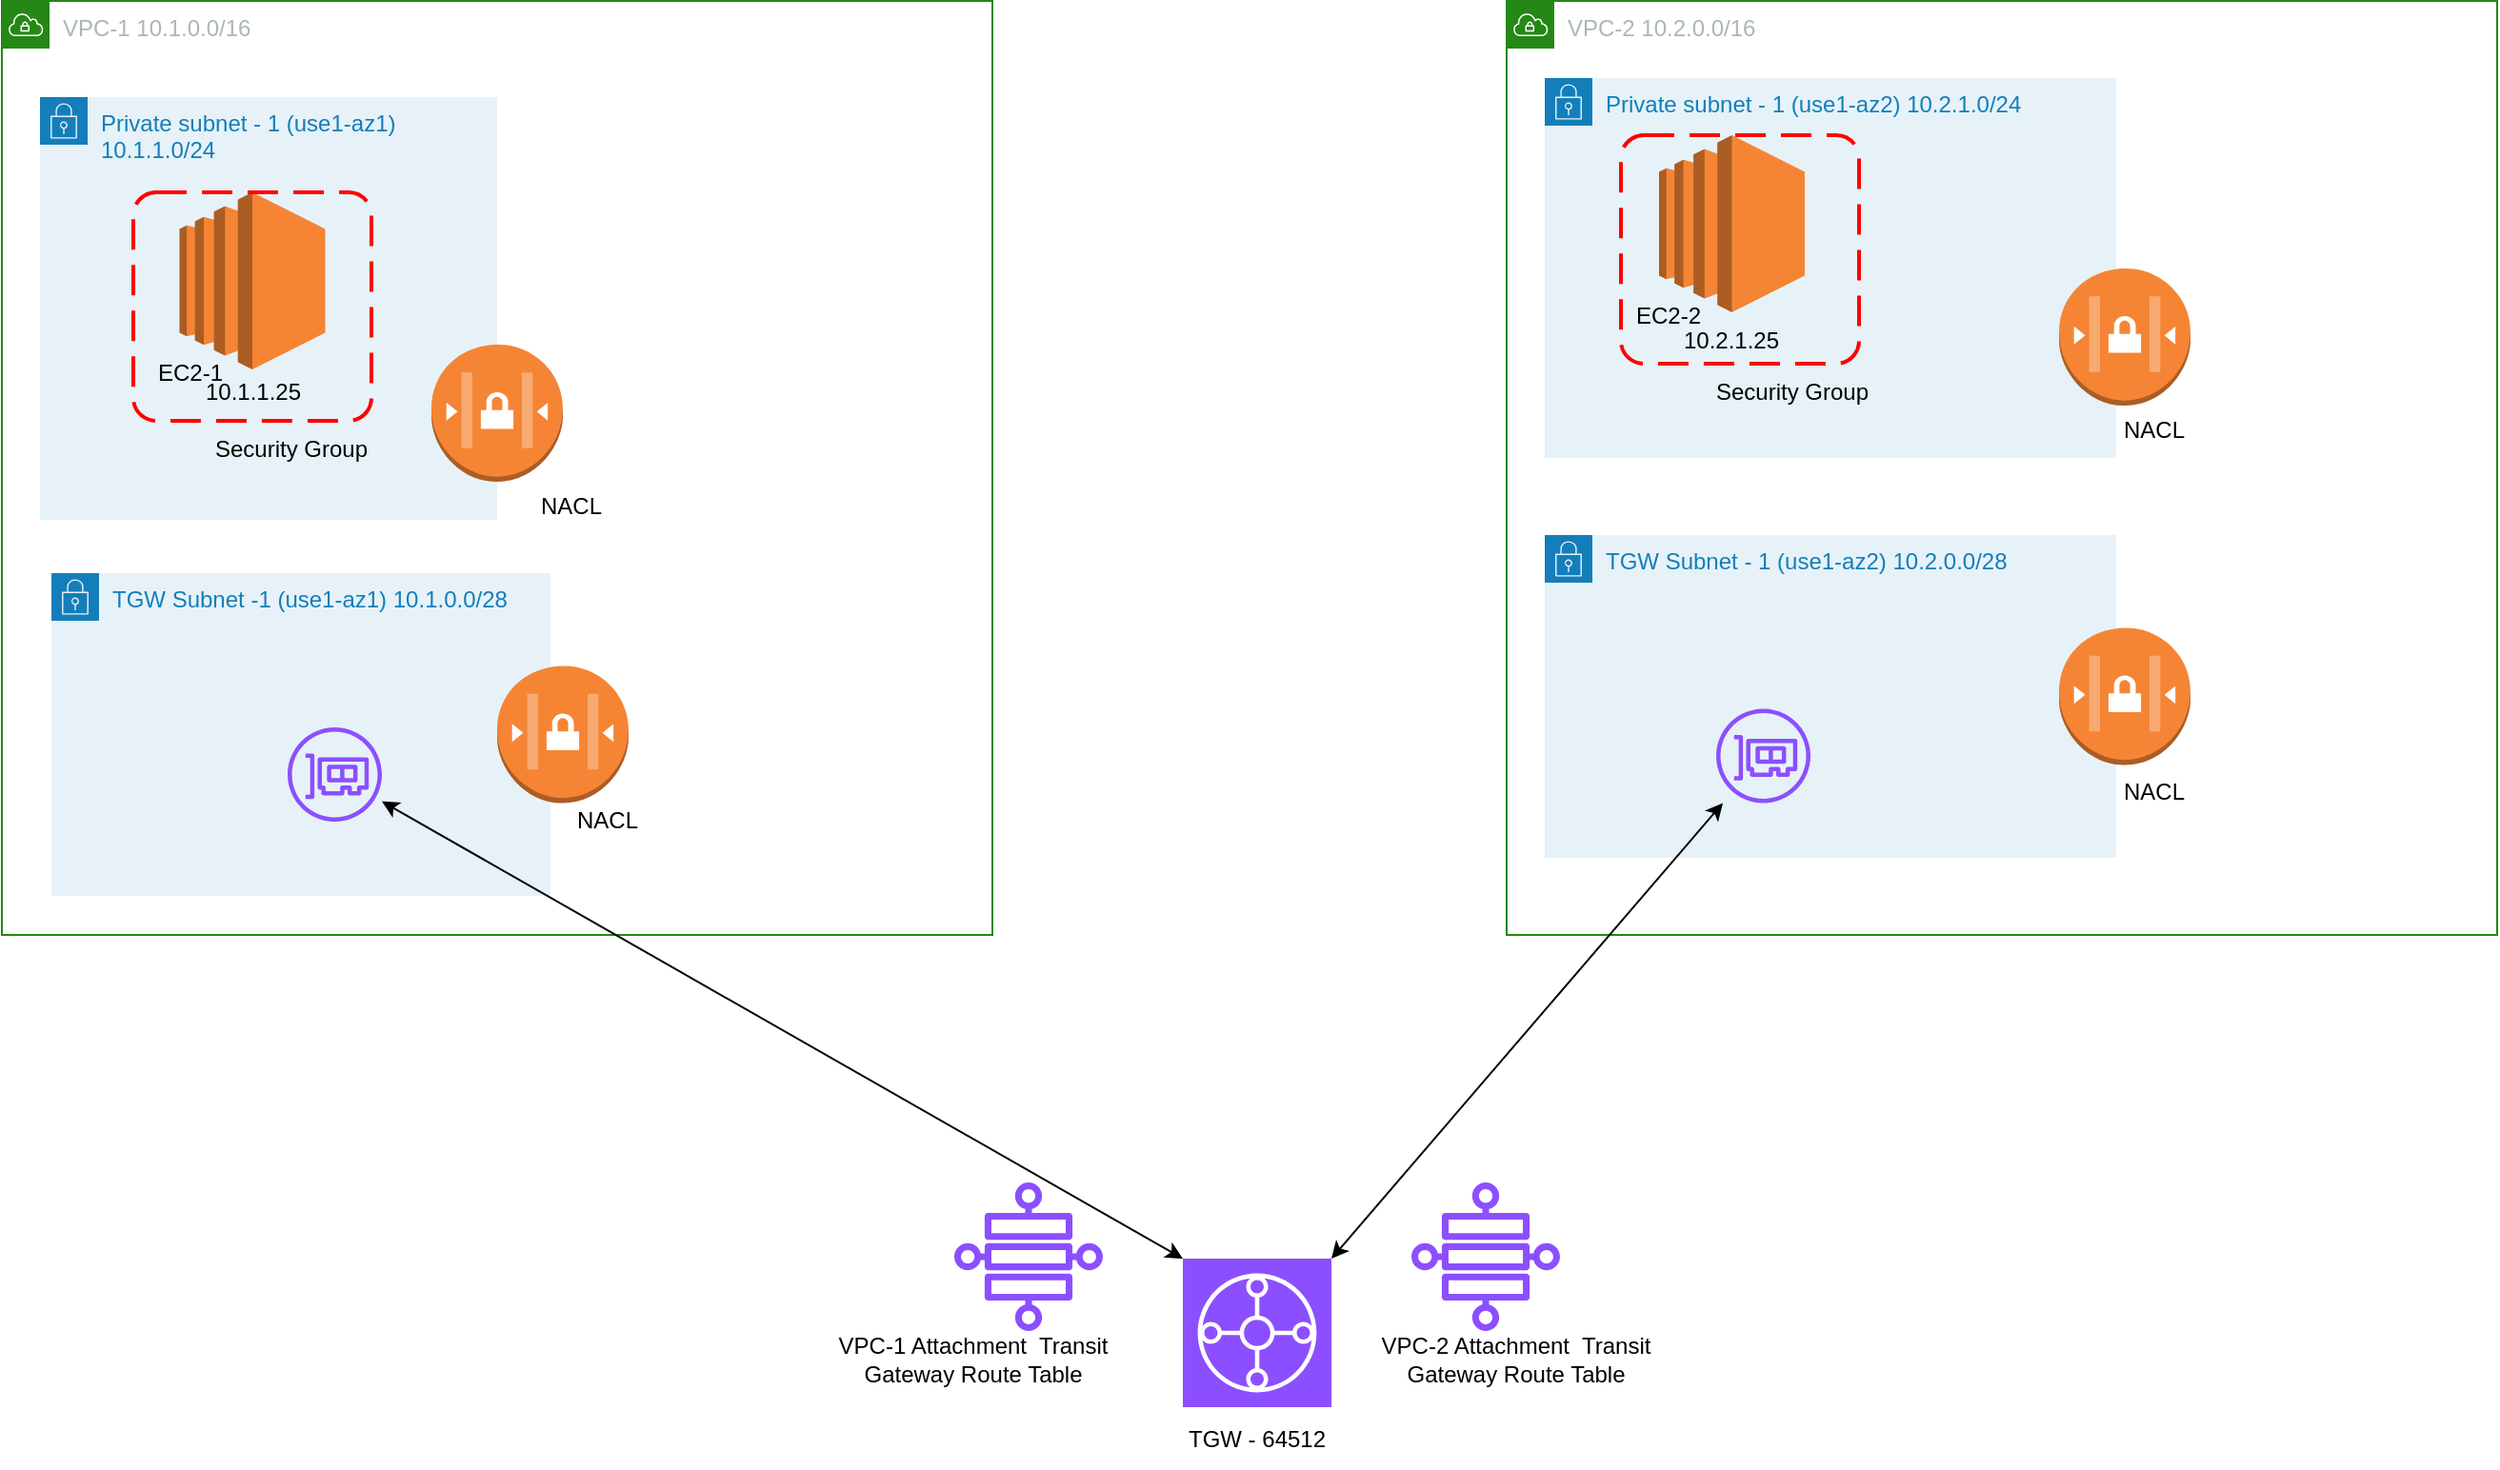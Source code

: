 <mxfile version="22.0.6" type="github">
  <diagram name="Page-1" id="VL7yp_dWvQ5L6_chmjko">
    <mxGraphModel dx="2764" dy="1038" grid="1" gridSize="10" guides="1" tooltips="1" connect="1" arrows="1" fold="1" page="1" pageScale="1" pageWidth="850" pageHeight="1100" math="0" shadow="0">
      <root>
        <mxCell id="0" />
        <mxCell id="1" parent="0" />
        <mxCell id="XXCkA9QYHhOvz2xSN1Pu-1" value="VPC-1 10.1.0.0/16" style="points=[[0,0],[0.25,0],[0.5,0],[0.75,0],[1,0],[1,0.25],[1,0.5],[1,0.75],[1,1],[0.75,1],[0.5,1],[0.25,1],[0,1],[0,0.75],[0,0.5],[0,0.25]];outlineConnect=0;gradientColor=none;html=1;whiteSpace=wrap;fontSize=12;fontStyle=0;container=1;pointerEvents=0;collapsible=0;recursiveResize=0;shape=mxgraph.aws4.group;grIcon=mxgraph.aws4.group_vpc;strokeColor=#248814;fillColor=none;verticalAlign=top;align=left;spacingLeft=30;fontColor=#AAB7B8;dashed=0;" vertex="1" parent="1">
          <mxGeometry x="-450" y="119.5" width="520" height="490.5" as="geometry" />
        </mxCell>
        <mxCell id="XXCkA9QYHhOvz2xSN1Pu-3" value="Private subnet - 1 (use1-az1) 10.1.1.0/24" style="points=[[0,0],[0.25,0],[0.5,0],[0.75,0],[1,0],[1,0.25],[1,0.5],[1,0.75],[1,1],[0.75,1],[0.5,1],[0.25,1],[0,1],[0,0.75],[0,0.5],[0,0.25]];outlineConnect=0;gradientColor=none;html=1;whiteSpace=wrap;fontSize=12;fontStyle=0;container=1;pointerEvents=0;collapsible=0;recursiveResize=0;shape=mxgraph.aws4.group;grIcon=mxgraph.aws4.group_security_group;grStroke=0;strokeColor=#147EBA;fillColor=#E6F2F8;verticalAlign=top;align=left;spacingLeft=30;fontColor=#147EBA;dashed=0;" vertex="1" parent="XXCkA9QYHhOvz2xSN1Pu-1">
          <mxGeometry x="20" y="50.5" width="240" height="222" as="geometry" />
        </mxCell>
        <mxCell id="XXCkA9QYHhOvz2xSN1Pu-5" value="" style="outlineConnect=0;dashed=0;verticalLabelPosition=bottom;verticalAlign=top;align=center;html=1;shape=mxgraph.aws3.ec2;fillColor=#F58534;gradientColor=none;" vertex="1" parent="XXCkA9QYHhOvz2xSN1Pu-3">
          <mxGeometry x="73.25" y="50" width="76.5" height="93" as="geometry" />
        </mxCell>
        <mxCell id="XXCkA9QYHhOvz2xSN1Pu-18" value="10.1.1.25" style="text;html=1;strokeColor=none;fillColor=none;align=center;verticalAlign=middle;whiteSpace=wrap;rounded=0;" vertex="1" parent="XXCkA9QYHhOvz2xSN1Pu-3">
          <mxGeometry x="81.5" y="140" width="60" height="30" as="geometry" />
        </mxCell>
        <mxCell id="XXCkA9QYHhOvz2xSN1Pu-8" value="" style="rounded=1;arcSize=10;dashed=1;strokeColor=#ff0000;fillColor=none;gradientColor=none;dashPattern=8 4;strokeWidth=2;" vertex="1" parent="XXCkA9QYHhOvz2xSN1Pu-3">
          <mxGeometry x="49" y="50" width="125" height="120" as="geometry" />
        </mxCell>
        <mxCell id="XXCkA9QYHhOvz2xSN1Pu-53" value="Security Group" style="text;html=1;strokeColor=none;fillColor=none;align=center;verticalAlign=middle;whiteSpace=wrap;rounded=0;" vertex="1" parent="XXCkA9QYHhOvz2xSN1Pu-3">
          <mxGeometry x="81.5" y="170" width="100" height="30" as="geometry" />
        </mxCell>
        <mxCell id="XXCkA9QYHhOvz2xSN1Pu-55" value="EC2-1" style="text;html=1;strokeColor=none;fillColor=none;align=center;verticalAlign=middle;whiteSpace=wrap;rounded=0;" vertex="1" parent="XXCkA9QYHhOvz2xSN1Pu-3">
          <mxGeometry x="49" y="130" width="60" height="30" as="geometry" />
        </mxCell>
        <mxCell id="XXCkA9QYHhOvz2xSN1Pu-16" value="TGW Subnet -1 (use1-az1) 10.1.0.0/28" style="points=[[0,0],[0.25,0],[0.5,0],[0.75,0],[1,0],[1,0.25],[1,0.5],[1,0.75],[1,1],[0.75,1],[0.5,1],[0.25,1],[0,1],[0,0.75],[0,0.5],[0,0.25]];outlineConnect=0;gradientColor=none;html=1;whiteSpace=wrap;fontSize=12;fontStyle=0;container=1;pointerEvents=0;collapsible=0;recursiveResize=0;shape=mxgraph.aws4.group;grIcon=mxgraph.aws4.group_security_group;grStroke=0;strokeColor=#147EBA;fillColor=#E6F2F8;verticalAlign=top;align=left;spacingLeft=30;fontColor=#147EBA;dashed=0;" vertex="1" parent="XXCkA9QYHhOvz2xSN1Pu-1">
          <mxGeometry x="26" y="300.5" width="262" height="169.5" as="geometry" />
        </mxCell>
        <mxCell id="XXCkA9QYHhOvz2xSN1Pu-7" value="" style="sketch=0;outlineConnect=0;fontColor=#232F3E;gradientColor=none;fillColor=#8C4FFF;strokeColor=none;dashed=0;verticalLabelPosition=bottom;verticalAlign=top;align=center;html=1;fontSize=12;fontStyle=0;aspect=fixed;pointerEvents=1;shape=mxgraph.aws4.elastic_network_interface;" vertex="1" parent="XXCkA9QYHhOvz2xSN1Pu-16">
          <mxGeometry x="124" y="81" width="49.5" height="49.5" as="geometry" />
        </mxCell>
        <mxCell id="XXCkA9QYHhOvz2xSN1Pu-10" value="" style="outlineConnect=0;dashed=0;verticalLabelPosition=bottom;verticalAlign=top;align=center;html=1;shape=mxgraph.aws3.network_access_controllist;fillColor=#F58534;gradientColor=none;" vertex="1" parent="XXCkA9QYHhOvz2xSN1Pu-1">
          <mxGeometry x="260" y="349.25" width="69" height="72" as="geometry" />
        </mxCell>
        <mxCell id="XXCkA9QYHhOvz2xSN1Pu-9" value="" style="outlineConnect=0;dashed=0;verticalLabelPosition=bottom;verticalAlign=top;align=center;html=1;shape=mxgraph.aws3.network_access_controllist;fillColor=#F58534;gradientColor=none;" vertex="1" parent="XXCkA9QYHhOvz2xSN1Pu-1">
          <mxGeometry x="225.5" y="180.5" width="69" height="72" as="geometry" />
        </mxCell>
        <mxCell id="XXCkA9QYHhOvz2xSN1Pu-42" value="NACL" style="text;html=1;strokeColor=none;fillColor=none;align=center;verticalAlign=middle;whiteSpace=wrap;rounded=0;" vertex="1" parent="XXCkA9QYHhOvz2xSN1Pu-1">
          <mxGeometry x="269" y="250.5" width="60" height="30" as="geometry" />
        </mxCell>
        <mxCell id="XXCkA9QYHhOvz2xSN1Pu-41" value="NACL" style="text;html=1;strokeColor=none;fillColor=none;align=center;verticalAlign=middle;whiteSpace=wrap;rounded=0;" vertex="1" parent="XXCkA9QYHhOvz2xSN1Pu-1">
          <mxGeometry x="288" y="415.5" width="60" height="30" as="geometry" />
        </mxCell>
        <mxCell id="XXCkA9QYHhOvz2xSN1Pu-4" value="" style="sketch=0;points=[[0,0,0],[0.25,0,0],[0.5,0,0],[0.75,0,0],[1,0,0],[0,1,0],[0.25,1,0],[0.5,1,0],[0.75,1,0],[1,1,0],[0,0.25,0],[0,0.5,0],[0,0.75,0],[1,0.25,0],[1,0.5,0],[1,0.75,0]];outlineConnect=0;fontColor=#232F3E;fillColor=#8C4FFF;strokeColor=#ffffff;dashed=0;verticalLabelPosition=bottom;verticalAlign=top;align=center;html=1;fontSize=12;fontStyle=0;aspect=fixed;shape=mxgraph.aws4.resourceIcon;resIcon=mxgraph.aws4.transit_gateway;" vertex="1" parent="1">
          <mxGeometry x="170" y="780" width="78" height="78" as="geometry" />
        </mxCell>
        <mxCell id="XXCkA9QYHhOvz2xSN1Pu-13" value="VPC-2 10.2.0.0/16" style="points=[[0,0],[0.25,0],[0.5,0],[0.75,0],[1,0],[1,0.25],[1,0.5],[1,0.75],[1,1],[0.75,1],[0.5,1],[0.25,1],[0,1],[0,0.75],[0,0.5],[0,0.25]];outlineConnect=0;gradientColor=none;html=1;whiteSpace=wrap;fontSize=12;fontStyle=0;container=1;pointerEvents=0;collapsible=0;recursiveResize=0;shape=mxgraph.aws4.group;grIcon=mxgraph.aws4.group_vpc;strokeColor=#248814;fillColor=none;verticalAlign=top;align=left;spacingLeft=30;fontColor=#AAB7B8;dashed=0;" vertex="1" parent="1">
          <mxGeometry x="340" y="119.5" width="520" height="490.5" as="geometry" />
        </mxCell>
        <mxCell id="XXCkA9QYHhOvz2xSN1Pu-15" value="Private subnet - 1 (use1-az2) 10.2.1.0/24" style="points=[[0,0],[0.25,0],[0.5,0],[0.75,0],[1,0],[1,0.25],[1,0.5],[1,0.75],[1,1],[0.75,1],[0.5,1],[0.25,1],[0,1],[0,0.75],[0,0.5],[0,0.25]];outlineConnect=0;gradientColor=none;html=1;whiteSpace=wrap;fontSize=12;fontStyle=0;container=1;pointerEvents=0;collapsible=0;recursiveResize=0;shape=mxgraph.aws4.group;grIcon=mxgraph.aws4.group_security_group;grStroke=0;strokeColor=#147EBA;fillColor=#E6F2F8;verticalAlign=top;align=left;spacingLeft=30;fontColor=#147EBA;dashed=0;" vertex="1" parent="XXCkA9QYHhOvz2xSN1Pu-13">
          <mxGeometry x="20" y="40.5" width="300" height="199.5" as="geometry" />
        </mxCell>
        <mxCell id="XXCkA9QYHhOvz2xSN1Pu-14" value="" style="outlineConnect=0;dashed=0;verticalLabelPosition=bottom;verticalAlign=top;align=center;html=1;shape=mxgraph.aws3.ec2;fillColor=#F58534;gradientColor=none;" vertex="1" parent="XXCkA9QYHhOvz2xSN1Pu-15">
          <mxGeometry x="60" y="30" width="76.5" height="93" as="geometry" />
        </mxCell>
        <mxCell id="XXCkA9QYHhOvz2xSN1Pu-19" value="10.2.1.25" style="text;html=1;strokeColor=none;fillColor=none;align=center;verticalAlign=middle;whiteSpace=wrap;rounded=0;" vertex="1" parent="XXCkA9QYHhOvz2xSN1Pu-15">
          <mxGeometry x="68.25" y="123" width="60" height="30" as="geometry" />
        </mxCell>
        <mxCell id="XXCkA9QYHhOvz2xSN1Pu-44" value="" style="rounded=1;arcSize=10;dashed=1;strokeColor=#ff0000;fillColor=none;gradientColor=none;dashPattern=8 4;strokeWidth=2;" vertex="1" parent="XXCkA9QYHhOvz2xSN1Pu-15">
          <mxGeometry x="40" y="30" width="125" height="120" as="geometry" />
        </mxCell>
        <mxCell id="XXCkA9QYHhOvz2xSN1Pu-54" value="Security Group" style="text;html=1;strokeColor=none;fillColor=none;align=center;verticalAlign=middle;whiteSpace=wrap;rounded=0;" vertex="1" parent="XXCkA9QYHhOvz2xSN1Pu-15">
          <mxGeometry x="80" y="150" width="100" height="30" as="geometry" />
        </mxCell>
        <mxCell id="XXCkA9QYHhOvz2xSN1Pu-57" value="EC2-2" style="text;html=1;strokeColor=none;fillColor=none;align=center;verticalAlign=middle;whiteSpace=wrap;rounded=0;" vertex="1" parent="XXCkA9QYHhOvz2xSN1Pu-15">
          <mxGeometry x="35" y="110" width="60" height="30" as="geometry" />
        </mxCell>
        <mxCell id="XXCkA9QYHhOvz2xSN1Pu-17" value="TGW Subnet - 1 (use1-az2) 10.2.0.0/28" style="points=[[0,0],[0.25,0],[0.5,0],[0.75,0],[1,0],[1,0.25],[1,0.5],[1,0.75],[1,1],[0.75,1],[0.5,1],[0.25,1],[0,1],[0,0.75],[0,0.5],[0,0.25]];outlineConnect=0;gradientColor=none;html=1;whiteSpace=wrap;fontSize=12;fontStyle=0;container=1;pointerEvents=0;collapsible=0;recursiveResize=0;shape=mxgraph.aws4.group;grIcon=mxgraph.aws4.group_security_group;grStroke=0;strokeColor=#147EBA;fillColor=#E6F2F8;verticalAlign=top;align=left;spacingLeft=30;fontColor=#147EBA;dashed=0;" vertex="1" parent="XXCkA9QYHhOvz2xSN1Pu-13">
          <mxGeometry x="20" y="280.5" width="300" height="169.5" as="geometry" />
        </mxCell>
        <mxCell id="XXCkA9QYHhOvz2xSN1Pu-28" value="" style="sketch=0;outlineConnect=0;fontColor=#232F3E;gradientColor=none;fillColor=#8C4FFF;strokeColor=none;dashed=0;verticalLabelPosition=bottom;verticalAlign=top;align=center;html=1;fontSize=12;fontStyle=0;aspect=fixed;pointerEvents=1;shape=mxgraph.aws4.elastic_network_interface;" vertex="1" parent="XXCkA9QYHhOvz2xSN1Pu-17">
          <mxGeometry x="90" y="91.25" width="49.5" height="49.5" as="geometry" />
        </mxCell>
        <mxCell id="XXCkA9QYHhOvz2xSN1Pu-29" value="" style="outlineConnect=0;dashed=0;verticalLabelPosition=bottom;verticalAlign=top;align=center;html=1;shape=mxgraph.aws3.network_access_controllist;fillColor=#F58534;gradientColor=none;" vertex="1" parent="XXCkA9QYHhOvz2xSN1Pu-13">
          <mxGeometry x="290" y="140.5" width="69" height="72" as="geometry" />
        </mxCell>
        <mxCell id="XXCkA9QYHhOvz2xSN1Pu-37" value="" style="outlineConnect=0;dashed=0;verticalLabelPosition=bottom;verticalAlign=top;align=center;html=1;shape=mxgraph.aws3.network_access_controllist;fillColor=#F58534;gradientColor=none;" vertex="1" parent="XXCkA9QYHhOvz2xSN1Pu-13">
          <mxGeometry x="290" y="329.25" width="69" height="72" as="geometry" />
        </mxCell>
        <mxCell id="XXCkA9QYHhOvz2xSN1Pu-40" value="NACL" style="text;html=1;strokeColor=none;fillColor=none;align=center;verticalAlign=middle;whiteSpace=wrap;rounded=0;" vertex="1" parent="XXCkA9QYHhOvz2xSN1Pu-13">
          <mxGeometry x="310" y="400.5" width="60" height="30" as="geometry" />
        </mxCell>
        <mxCell id="XXCkA9QYHhOvz2xSN1Pu-43" value="NACL" style="text;html=1;strokeColor=none;fillColor=none;align=center;verticalAlign=middle;whiteSpace=wrap;rounded=0;" vertex="1" parent="XXCkA9QYHhOvz2xSN1Pu-13">
          <mxGeometry x="310" y="210" width="60" height="30" as="geometry" />
        </mxCell>
        <mxCell id="XXCkA9QYHhOvz2xSN1Pu-45" value="" style="endArrow=classic;startArrow=classic;html=1;rounded=0;exitX=1;exitY=0;exitDx=0;exitDy=0;exitPerimeter=0;" edge="1" parent="1" source="XXCkA9QYHhOvz2xSN1Pu-4" target="XXCkA9QYHhOvz2xSN1Pu-28">
          <mxGeometry width="50" height="50" relative="1" as="geometry">
            <mxPoint x="400" y="560" as="sourcePoint" />
            <mxPoint x="453" y="541" as="targetPoint" />
          </mxGeometry>
        </mxCell>
        <mxCell id="XXCkA9QYHhOvz2xSN1Pu-46" value="" style="endArrow=classic;startArrow=classic;html=1;rounded=0;exitX=0;exitY=0;exitDx=0;exitDy=0;exitPerimeter=0;" edge="1" parent="1" source="XXCkA9QYHhOvz2xSN1Pu-4" target="XXCkA9QYHhOvz2xSN1Pu-7">
          <mxGeometry width="50" height="50" relative="1" as="geometry">
            <mxPoint x="258" y="790" as="sourcePoint" />
            <mxPoint x="463" y="551" as="targetPoint" />
          </mxGeometry>
        </mxCell>
        <mxCell id="XXCkA9QYHhOvz2xSN1Pu-47" value="TGW - 64512" style="text;html=1;strokeColor=none;fillColor=none;align=center;verticalAlign=middle;whiteSpace=wrap;rounded=0;" vertex="1" parent="1">
          <mxGeometry x="164" y="860" width="90" height="30" as="geometry" />
        </mxCell>
        <mxCell id="XXCkA9QYHhOvz2xSN1Pu-48" value="" style="sketch=0;outlineConnect=0;fontColor=#232F3E;gradientColor=none;fillColor=#8C4FFF;strokeColor=none;dashed=0;verticalLabelPosition=bottom;verticalAlign=top;align=center;html=1;fontSize=12;fontStyle=0;aspect=fixed;pointerEvents=1;shape=mxgraph.aws4.cloud_wan_transit_gateway_route_table_attachment;" vertex="1" parent="1">
          <mxGeometry x="50" y="740" width="78" height="78" as="geometry" />
        </mxCell>
        <mxCell id="XXCkA9QYHhOvz2xSN1Pu-49" value="" style="sketch=0;outlineConnect=0;fontColor=#232F3E;gradientColor=none;fillColor=#8C4FFF;strokeColor=none;dashed=0;verticalLabelPosition=bottom;verticalAlign=top;align=center;html=1;fontSize=12;fontStyle=0;aspect=fixed;pointerEvents=1;shape=mxgraph.aws4.cloud_wan_transit_gateway_route_table_attachment;" vertex="1" parent="1">
          <mxGeometry x="290" y="740" width="78" height="78" as="geometry" />
        </mxCell>
        <mxCell id="XXCkA9QYHhOvz2xSN1Pu-50" value="VPC-1 Attachment&amp;nbsp; Transit Gateway Route Table" style="text;html=1;strokeColor=none;fillColor=none;align=center;verticalAlign=middle;whiteSpace=wrap;rounded=0;" vertex="1" parent="1">
          <mxGeometry x="-20" y="818" width="160" height="30" as="geometry" />
        </mxCell>
        <mxCell id="XXCkA9QYHhOvz2xSN1Pu-51" value="VPC-2 Attachment&amp;nbsp; Transit Gateway Route Table" style="text;html=1;strokeColor=none;fillColor=none;align=center;verticalAlign=middle;whiteSpace=wrap;rounded=0;" vertex="1" parent="1">
          <mxGeometry x="265" y="818" width="160" height="30" as="geometry" />
        </mxCell>
      </root>
    </mxGraphModel>
  </diagram>
</mxfile>
